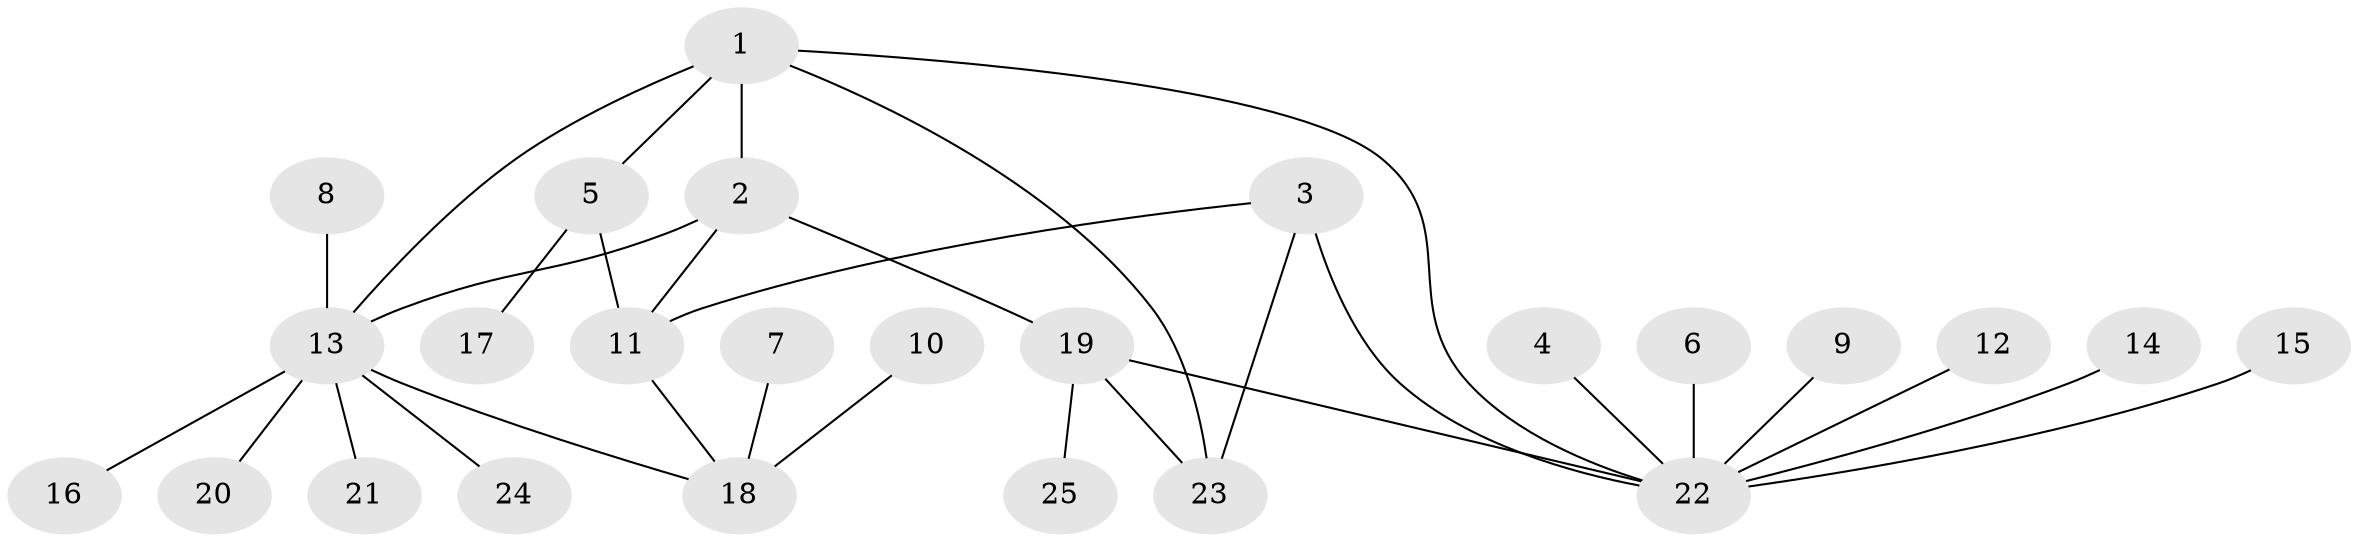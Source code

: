 // original degree distribution, {6: 0.06, 5: 0.02, 3: 0.08, 10: 0.04, 4: 0.08, 1: 0.62, 2: 0.1}
// Generated by graph-tools (version 1.1) at 2025/50/03/09/25 03:50:41]
// undirected, 25 vertices, 31 edges
graph export_dot {
graph [start="1"]
  node [color=gray90,style=filled];
  1;
  2;
  3;
  4;
  5;
  6;
  7;
  8;
  9;
  10;
  11;
  12;
  13;
  14;
  15;
  16;
  17;
  18;
  19;
  20;
  21;
  22;
  23;
  24;
  25;
  1 -- 2 [weight=1.0];
  1 -- 5 [weight=1.0];
  1 -- 13 [weight=1.0];
  1 -- 22 [weight=1.0];
  1 -- 23 [weight=1.0];
  2 -- 11 [weight=1.0];
  2 -- 13 [weight=1.0];
  2 -- 19 [weight=1.0];
  3 -- 11 [weight=1.0];
  3 -- 22 [weight=1.0];
  3 -- 23 [weight=1.0];
  4 -- 22 [weight=1.0];
  5 -- 11 [weight=1.0];
  5 -- 17 [weight=1.0];
  6 -- 22 [weight=1.0];
  7 -- 18 [weight=1.0];
  8 -- 13 [weight=1.0];
  9 -- 22 [weight=1.0];
  10 -- 18 [weight=1.0];
  11 -- 18 [weight=1.0];
  12 -- 22 [weight=1.0];
  13 -- 16 [weight=1.0];
  13 -- 18 [weight=1.0];
  13 -- 20 [weight=1.0];
  13 -- 21 [weight=1.0];
  13 -- 24 [weight=1.0];
  14 -- 22 [weight=1.0];
  15 -- 22 [weight=1.0];
  19 -- 22 [weight=1.0];
  19 -- 23 [weight=1.0];
  19 -- 25 [weight=1.0];
}
